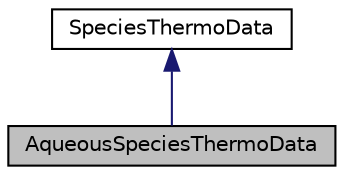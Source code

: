 digraph "AqueousSpeciesThermoData"
{
 // INTERACTIVE_SVG=YES
 // LATEX_PDF_SIZE
  edge [fontname="Helvetica",fontsize="10",labelfontname="Helvetica",labelfontsize="10"];
  node [fontname="Helvetica",fontsize="10",shape=record];
  Node1 [label="AqueousSpeciesThermoData",height=0.2,width=0.4,color="black", fillcolor="grey75", style="filled", fontcolor="black",tooltip="A type for storing the thermodynamic data of an aqueous species."];
  Node2 -> Node1 [dir="back",color="midnightblue",fontsize="10",style="solid",fontname="Helvetica"];
  Node2 [label="SpeciesThermoData",height=0.2,width=0.4,color="black", fillcolor="white", style="filled",URL="$structReaktoro_1_1SpeciesThermoData.html",tooltip="A type for storing the thermodynamic data of general species."];
}
